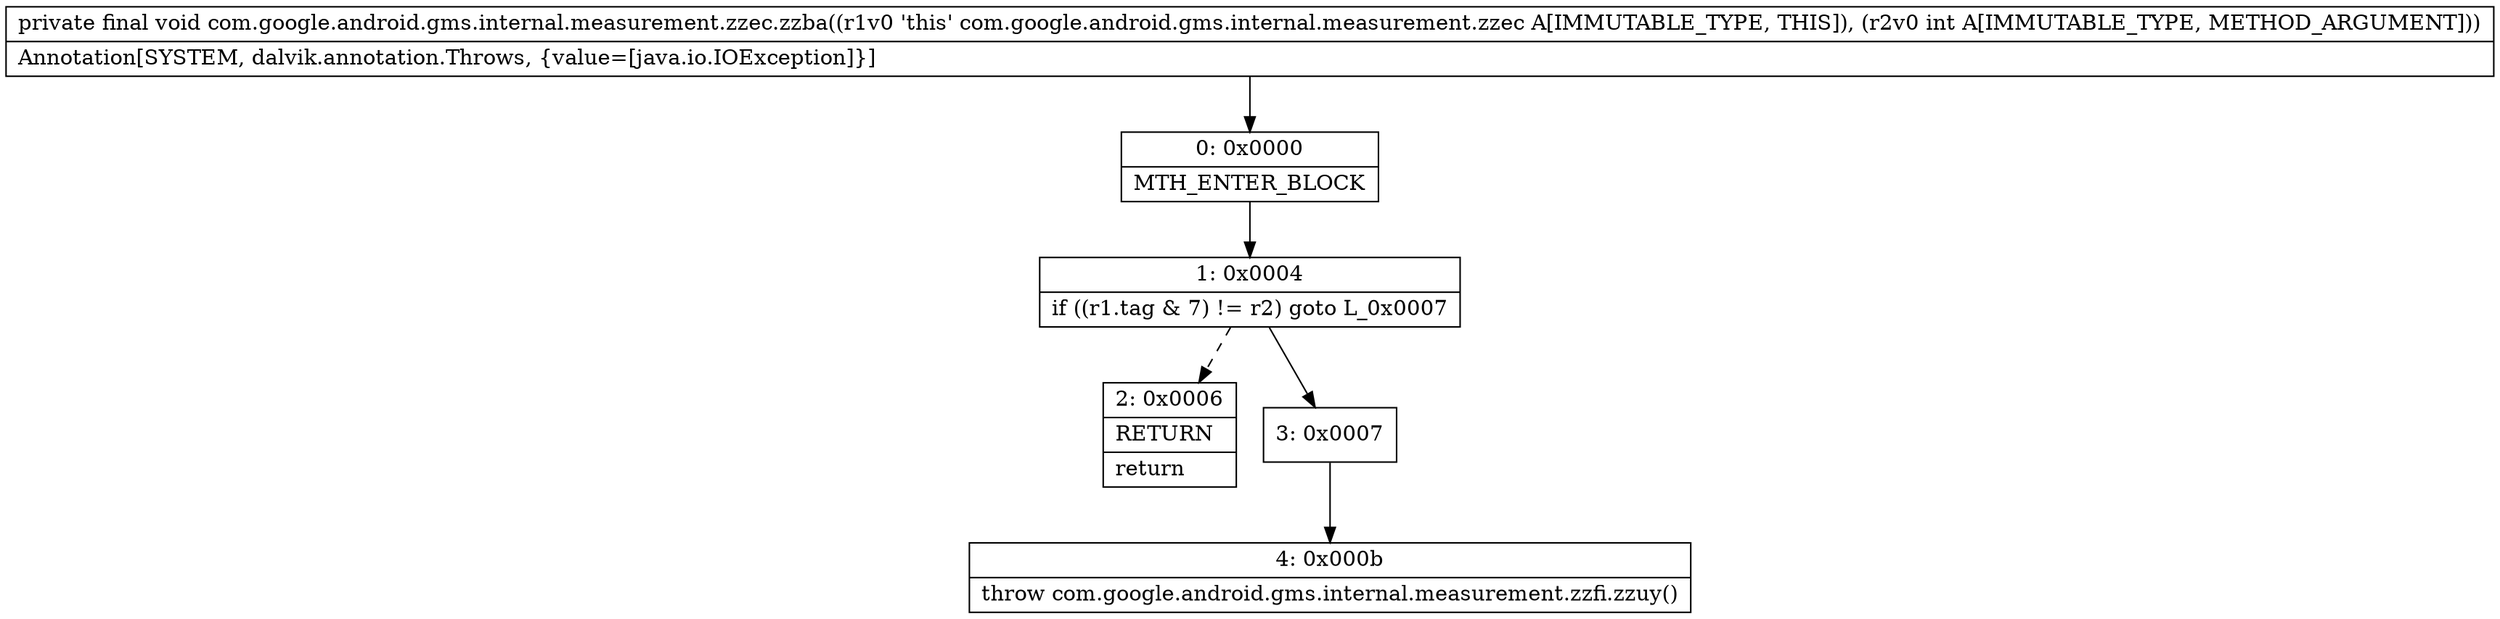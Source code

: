 digraph "CFG forcom.google.android.gms.internal.measurement.zzec.zzba(I)V" {
Node_0 [shape=record,label="{0\:\ 0x0000|MTH_ENTER_BLOCK\l}"];
Node_1 [shape=record,label="{1\:\ 0x0004|if ((r1.tag & 7) != r2) goto L_0x0007\l}"];
Node_2 [shape=record,label="{2\:\ 0x0006|RETURN\l|return\l}"];
Node_3 [shape=record,label="{3\:\ 0x0007}"];
Node_4 [shape=record,label="{4\:\ 0x000b|throw com.google.android.gms.internal.measurement.zzfi.zzuy()\l}"];
MethodNode[shape=record,label="{private final void com.google.android.gms.internal.measurement.zzec.zzba((r1v0 'this' com.google.android.gms.internal.measurement.zzec A[IMMUTABLE_TYPE, THIS]), (r2v0 int A[IMMUTABLE_TYPE, METHOD_ARGUMENT]))  | Annotation[SYSTEM, dalvik.annotation.Throws, \{value=[java.io.IOException]\}]\l}"];
MethodNode -> Node_0;
Node_0 -> Node_1;
Node_1 -> Node_2[style=dashed];
Node_1 -> Node_3;
Node_3 -> Node_4;
}

